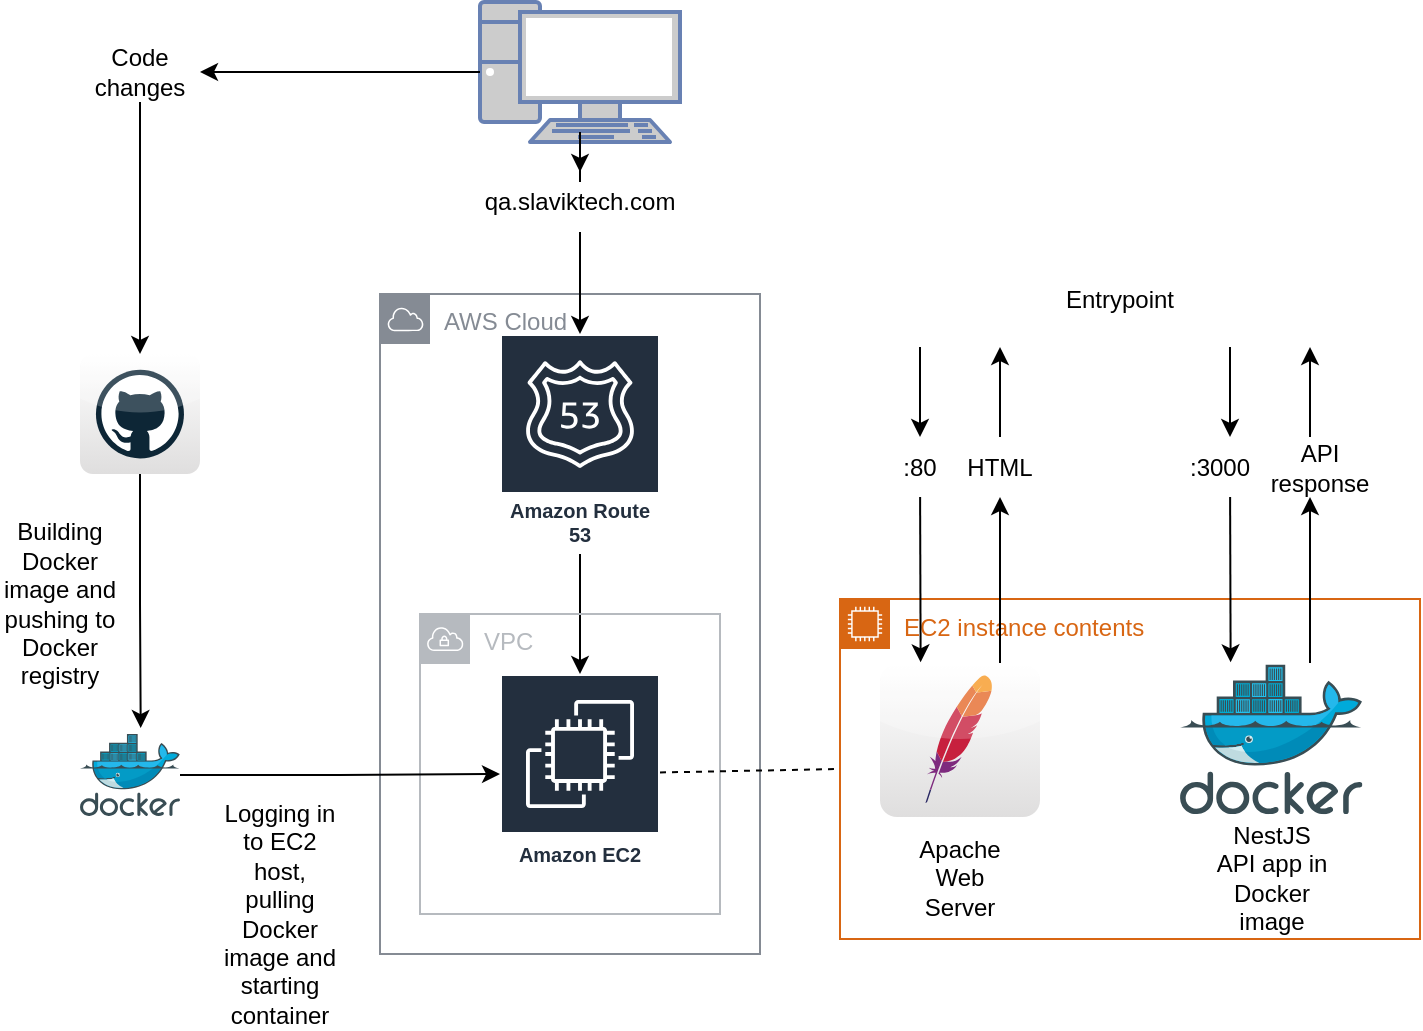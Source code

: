 <mxfile version="24.6.4" type="device">
  <diagram name="Page-1" id="Rv6F9Ge6qWUmq-RdtI9i">
    <mxGraphModel dx="1194" dy="824" grid="1" gridSize="10" guides="1" tooltips="1" connect="1" arrows="1" fold="1" page="1" pageScale="1" pageWidth="980" pageHeight="690" math="0" shadow="0">
      <root>
        <mxCell id="0" />
        <mxCell id="1" parent="0" />
        <mxCell id="XBOCFodwVPQMhRsivG7R-1" value="" style="dashed=0;outlineConnect=0;html=1;align=center;labelPosition=center;verticalLabelPosition=bottom;verticalAlign=top;shape=mxgraph.webicons.github;gradientColor=#DFDEDE" vertex="1" parent="1">
          <mxGeometry x="50" y="260" width="60" height="60" as="geometry" />
        </mxCell>
        <mxCell id="XBOCFodwVPQMhRsivG7R-2" value="AWS Cloud" style="sketch=0;outlineConnect=0;gradientColor=none;html=1;whiteSpace=wrap;fontSize=12;fontStyle=0;shape=mxgraph.aws4.group;grIcon=mxgraph.aws4.group_aws_cloud;strokeColor=#858B94;fillColor=none;verticalAlign=top;align=left;spacingLeft=30;fontColor=#858B94;dashed=0;" vertex="1" parent="1">
          <mxGeometry x="200" y="230" width="190" height="330" as="geometry" />
        </mxCell>
        <mxCell id="XBOCFodwVPQMhRsivG7R-13" style="edgeStyle=orthogonalEdgeStyle;rounded=0;orthogonalLoop=1;jettySize=auto;html=1;" edge="1" parent="1" source="XBOCFodwVPQMhRsivG7R-35" target="XBOCFodwVPQMhRsivG7R-1">
          <mxGeometry relative="1" as="geometry" />
        </mxCell>
        <mxCell id="XBOCFodwVPQMhRsivG7R-15" style="edgeStyle=orthogonalEdgeStyle;rounded=0;orthogonalLoop=1;jettySize=auto;html=1;" edge="1" parent="1" source="XBOCFodwVPQMhRsivG7R-18" target="XBOCFodwVPQMhRsivG7R-4">
          <mxGeometry relative="1" as="geometry" />
        </mxCell>
        <mxCell id="XBOCFodwVPQMhRsivG7R-3" value="" style="fontColor=#0066CC;verticalAlign=top;verticalLabelPosition=bottom;labelPosition=center;align=center;html=1;outlineConnect=0;fillColor=#CCCCCC;strokeColor=#6881B3;gradientColor=none;gradientDirection=north;strokeWidth=2;shape=mxgraph.networks.pc;" vertex="1" parent="1">
          <mxGeometry x="250" y="84" width="100" height="70" as="geometry" />
        </mxCell>
        <mxCell id="XBOCFodwVPQMhRsivG7R-16" style="edgeStyle=orthogonalEdgeStyle;rounded=0;orthogonalLoop=1;jettySize=auto;html=1;" edge="1" parent="1" source="XBOCFodwVPQMhRsivG7R-4" target="XBOCFodwVPQMhRsivG7R-6">
          <mxGeometry relative="1" as="geometry" />
        </mxCell>
        <mxCell id="XBOCFodwVPQMhRsivG7R-4" value="Amazon Route 53" style="sketch=0;outlineConnect=0;fontColor=#232F3E;gradientColor=none;strokeColor=#ffffff;fillColor=#232F3E;dashed=0;verticalLabelPosition=middle;verticalAlign=bottom;align=center;html=1;whiteSpace=wrap;fontSize=10;fontStyle=1;spacing=3;shape=mxgraph.aws4.productIcon;prIcon=mxgraph.aws4.route_53;" vertex="1" parent="1">
          <mxGeometry x="260" y="250" width="80" height="110" as="geometry" />
        </mxCell>
        <mxCell id="XBOCFodwVPQMhRsivG7R-5" value="VPC" style="sketch=0;outlineConnect=0;gradientColor=none;html=1;whiteSpace=wrap;fontSize=12;fontStyle=0;shape=mxgraph.aws4.group;grIcon=mxgraph.aws4.group_vpc;strokeColor=#B6BABF;fillColor=none;verticalAlign=top;align=left;spacingLeft=30;fontColor=#B6BABF;dashed=0;" vertex="1" parent="1">
          <mxGeometry x="220" y="390" width="150" height="150" as="geometry" />
        </mxCell>
        <mxCell id="XBOCFodwVPQMhRsivG7R-6" value="Amazon EC2" style="sketch=0;outlineConnect=0;fontColor=#232F3E;gradientColor=none;strokeColor=#ffffff;fillColor=#232F3E;dashed=0;verticalLabelPosition=middle;verticalAlign=bottom;align=center;html=1;whiteSpace=wrap;fontSize=10;fontStyle=1;spacing=3;shape=mxgraph.aws4.productIcon;prIcon=mxgraph.aws4.ec2;" vertex="1" parent="1">
          <mxGeometry x="260" y="420" width="80" height="100" as="geometry" />
        </mxCell>
        <mxCell id="XBOCFodwVPQMhRsivG7R-14" style="edgeStyle=orthogonalEdgeStyle;rounded=0;orthogonalLoop=1;jettySize=auto;html=1;" edge="1" parent="1" source="XBOCFodwVPQMhRsivG7R-7" target="XBOCFodwVPQMhRsivG7R-6">
          <mxGeometry relative="1" as="geometry" />
        </mxCell>
        <mxCell id="XBOCFodwVPQMhRsivG7R-7" value="" style="image;sketch=0;aspect=fixed;html=1;points=[];align=center;fontSize=12;image=img/lib/mscae/Docker.svg;" vertex="1" parent="1">
          <mxGeometry x="50" y="450" width="50" height="41" as="geometry" />
        </mxCell>
        <mxCell id="XBOCFodwVPQMhRsivG7R-8" value="EC2 instance contents" style="points=[[0,0],[0.25,0],[0.5,0],[0.75,0],[1,0],[1,0.25],[1,0.5],[1,0.75],[1,1],[0.75,1],[0.5,1],[0.25,1],[0,1],[0,0.75],[0,0.5],[0,0.25]];outlineConnect=0;gradientColor=none;html=1;whiteSpace=wrap;fontSize=12;fontStyle=0;container=1;pointerEvents=0;collapsible=0;recursiveResize=0;shape=mxgraph.aws4.group;grIcon=mxgraph.aws4.group_ec2_instance_contents;strokeColor=#D86613;fillColor=none;verticalAlign=top;align=left;spacingLeft=30;fontColor=#D86613;dashed=0;" vertex="1" parent="1">
          <mxGeometry x="430" y="382.5" width="290" height="170" as="geometry" />
        </mxCell>
        <mxCell id="XBOCFodwVPQMhRsivG7R-9" value="" style="dashed=0;outlineConnect=0;html=1;align=center;labelPosition=center;verticalLabelPosition=bottom;verticalAlign=top;shape=mxgraph.webicons.apache;gradientColor=#DFDEDE" vertex="1" parent="XBOCFodwVPQMhRsivG7R-8">
          <mxGeometry x="20" y="32.8" width="80" height="76.2" as="geometry" />
        </mxCell>
        <mxCell id="XBOCFodwVPQMhRsivG7R-10" value="" style="image;sketch=0;aspect=fixed;html=1;points=[];align=center;fontSize=12;image=img/lib/mscae/Docker.svg;" vertex="1" parent="XBOCFodwVPQMhRsivG7R-8">
          <mxGeometry x="170" y="32.8" width="91.22" height="74.8" as="geometry" />
        </mxCell>
        <mxCell id="XBOCFodwVPQMhRsivG7R-39" value="Apache Web Server" style="text;html=1;align=center;verticalAlign=middle;whiteSpace=wrap;rounded=0;" vertex="1" parent="XBOCFodwVPQMhRsivG7R-8">
          <mxGeometry x="30" y="124" width="60" height="30" as="geometry" />
        </mxCell>
        <mxCell id="XBOCFodwVPQMhRsivG7R-11" style="edgeStyle=orthogonalEdgeStyle;rounded=0;orthogonalLoop=1;jettySize=auto;html=1;exitX=0.5;exitY=1;exitDx=0;exitDy=0;" edge="1" parent="XBOCFodwVPQMhRsivG7R-8">
          <mxGeometry relative="1" as="geometry">
            <mxPoint x="165" y="169" as="sourcePoint" />
            <mxPoint x="165" y="169" as="targetPoint" />
          </mxGeometry>
        </mxCell>
        <mxCell id="XBOCFodwVPQMhRsivG7R-20" value="" style="endArrow=classic;html=1;rounded=0;entryX=-0.036;entryY=-0.011;entryDx=0;entryDy=0;entryPerimeter=0;" edge="1" parent="XBOCFodwVPQMhRsivG7R-8" source="XBOCFodwVPQMhRsivG7R-24">
          <mxGeometry width="50" height="50" relative="1" as="geometry">
            <mxPoint x="40" y="-126" as="sourcePoint" />
            <mxPoint x="40.314" y="31.674" as="targetPoint" />
          </mxGeometry>
        </mxCell>
        <mxCell id="XBOCFodwVPQMhRsivG7R-21" value="" style="endArrow=classic;html=1;rounded=0;entryX=-0.036;entryY=-0.011;entryDx=0;entryDy=0;entryPerimeter=0;" edge="1" parent="XBOCFodwVPQMhRsivG7R-8" source="XBOCFodwVPQMhRsivG7R-26">
          <mxGeometry width="50" height="50" relative="1" as="geometry">
            <mxPoint x="80" y="32" as="sourcePoint" />
            <mxPoint x="80" y="-126" as="targetPoint" />
          </mxGeometry>
        </mxCell>
        <mxCell id="XBOCFodwVPQMhRsivG7R-23" value="" style="endArrow=classic;html=1;rounded=0;entryX=0.5;entryY=0;entryDx=0;entryDy=0;" edge="1" parent="XBOCFodwVPQMhRsivG7R-8" target="XBOCFodwVPQMhRsivG7R-24">
          <mxGeometry width="50" height="50" relative="1" as="geometry">
            <mxPoint x="40" y="-126" as="sourcePoint" />
            <mxPoint x="40.314" y="31.674" as="targetPoint" />
          </mxGeometry>
        </mxCell>
        <mxCell id="XBOCFodwVPQMhRsivG7R-24" value=":80" style="text;html=1;align=center;verticalAlign=middle;whiteSpace=wrap;rounded=0;" vertex="1" parent="XBOCFodwVPQMhRsivG7R-8">
          <mxGeometry x="10" y="-81" width="60" height="30" as="geometry" />
        </mxCell>
        <mxCell id="XBOCFodwVPQMhRsivG7R-25" value="" style="endArrow=classic;html=1;rounded=0;entryX=0.5;entryY=1;entryDx=0;entryDy=0;" edge="1" parent="XBOCFodwVPQMhRsivG7R-8" target="XBOCFodwVPQMhRsivG7R-26">
          <mxGeometry width="50" height="50" relative="1" as="geometry">
            <mxPoint x="80" y="32" as="sourcePoint" />
            <mxPoint x="80" y="-126" as="targetPoint" />
          </mxGeometry>
        </mxCell>
        <mxCell id="XBOCFodwVPQMhRsivG7R-26" value="HTML" style="text;html=1;align=center;verticalAlign=middle;whiteSpace=wrap;rounded=0;" vertex="1" parent="XBOCFodwVPQMhRsivG7R-8">
          <mxGeometry x="50" y="-81" width="60" height="30" as="geometry" />
        </mxCell>
        <mxCell id="XBOCFodwVPQMhRsivG7R-28" value="" style="endArrow=classic;html=1;rounded=0;entryX=-0.036;entryY=-0.011;entryDx=0;entryDy=0;entryPerimeter=0;" edge="1" parent="XBOCFodwVPQMhRsivG7R-8">
          <mxGeometry width="50" height="50" relative="1" as="geometry">
            <mxPoint x="195.048" y="-51" as="sourcePoint" />
            <mxPoint x="195.314" y="31.674" as="targetPoint" />
          </mxGeometry>
        </mxCell>
        <mxCell id="XBOCFodwVPQMhRsivG7R-29" value="" style="endArrow=classic;html=1;rounded=0;entryX=-0.036;entryY=-0.011;entryDx=0;entryDy=0;entryPerimeter=0;" edge="1" parent="XBOCFodwVPQMhRsivG7R-8">
          <mxGeometry width="50" height="50" relative="1" as="geometry">
            <mxPoint x="235" y="-81" as="sourcePoint" />
            <mxPoint x="235" y="-126" as="targetPoint" />
          </mxGeometry>
        </mxCell>
        <mxCell id="XBOCFodwVPQMhRsivG7R-30" value="" style="endArrow=classic;html=1;rounded=0;entryX=0.5;entryY=0;entryDx=0;entryDy=0;" edge="1" parent="XBOCFodwVPQMhRsivG7R-8">
          <mxGeometry width="50" height="50" relative="1" as="geometry">
            <mxPoint x="195" y="-126" as="sourcePoint" />
            <mxPoint x="195" y="-81" as="targetPoint" />
          </mxGeometry>
        </mxCell>
        <mxCell id="XBOCFodwVPQMhRsivG7R-32" value="" style="endArrow=classic;html=1;rounded=0;entryX=0.5;entryY=1;entryDx=0;entryDy=0;" edge="1" parent="XBOCFodwVPQMhRsivG7R-8">
          <mxGeometry width="50" height="50" relative="1" as="geometry">
            <mxPoint x="235" y="32" as="sourcePoint" />
            <mxPoint x="235" y="-51" as="targetPoint" />
          </mxGeometry>
        </mxCell>
        <mxCell id="XBOCFodwVPQMhRsivG7R-41" value="NestJS API app in Docker image" style="text;html=1;align=center;verticalAlign=middle;whiteSpace=wrap;rounded=0;" vertex="1" parent="XBOCFodwVPQMhRsivG7R-8">
          <mxGeometry x="185.61" y="124" width="60" height="30" as="geometry" />
        </mxCell>
        <mxCell id="XBOCFodwVPQMhRsivG7R-12" style="edgeStyle=orthogonalEdgeStyle;rounded=0;orthogonalLoop=1;jettySize=auto;html=1;entryX=0.607;entryY=-0.073;entryDx=0;entryDy=0;entryPerimeter=0;" edge="1" parent="1" source="XBOCFodwVPQMhRsivG7R-1" target="XBOCFodwVPQMhRsivG7R-7">
          <mxGeometry relative="1" as="geometry" />
        </mxCell>
        <mxCell id="XBOCFodwVPQMhRsivG7R-17" value="" style="edgeStyle=orthogonalEdgeStyle;rounded=0;orthogonalLoop=1;jettySize=auto;html=1;" edge="1" parent="1" source="XBOCFodwVPQMhRsivG7R-3" target="XBOCFodwVPQMhRsivG7R-18">
          <mxGeometry relative="1" as="geometry">
            <mxPoint x="300" y="154" as="sourcePoint" />
            <mxPoint x="300" y="253" as="targetPoint" />
          </mxGeometry>
        </mxCell>
        <mxCell id="XBOCFodwVPQMhRsivG7R-18" value="qa.slaviktech.com" style="text;html=1;align=center;verticalAlign=middle;whiteSpace=wrap;rounded=0;" vertex="1" parent="1">
          <mxGeometry x="270" y="169" width="60" height="30" as="geometry" />
        </mxCell>
        <mxCell id="XBOCFodwVPQMhRsivG7R-19" value="" style="endArrow=none;dashed=1;html=1;rounded=0;entryX=0;entryY=0.5;entryDx=0;entryDy=0;" edge="1" parent="1" source="XBOCFodwVPQMhRsivG7R-6" target="XBOCFodwVPQMhRsivG7R-8">
          <mxGeometry width="50" height="50" relative="1" as="geometry">
            <mxPoint x="540" y="470" as="sourcePoint" />
            <mxPoint x="590" y="420" as="targetPoint" />
          </mxGeometry>
        </mxCell>
        <mxCell id="XBOCFodwVPQMhRsivG7R-34" value="" style="edgeStyle=orthogonalEdgeStyle;rounded=0;orthogonalLoop=1;jettySize=auto;html=1;" edge="1" parent="1" source="XBOCFodwVPQMhRsivG7R-3" target="XBOCFodwVPQMhRsivG7R-35">
          <mxGeometry relative="1" as="geometry">
            <mxPoint x="250" y="119" as="sourcePoint" />
            <mxPoint x="70" y="284" as="targetPoint" />
          </mxGeometry>
        </mxCell>
        <mxCell id="XBOCFodwVPQMhRsivG7R-35" value="Code changes" style="text;html=1;align=center;verticalAlign=middle;whiteSpace=wrap;rounded=0;" vertex="1" parent="1">
          <mxGeometry x="50" y="104" width="60" height="30" as="geometry" />
        </mxCell>
        <mxCell id="XBOCFodwVPQMhRsivG7R-36" value="Entrypoint" style="text;html=1;align=center;verticalAlign=middle;whiteSpace=wrap;rounded=0;" vertex="1" parent="1">
          <mxGeometry x="540" y="217.5" width="60" height="30" as="geometry" />
        </mxCell>
        <mxCell id="XBOCFodwVPQMhRsivG7R-37" value="Building Docker image and pushing to Docker registry" style="text;html=1;align=center;verticalAlign=middle;whiteSpace=wrap;rounded=0;" vertex="1" parent="1">
          <mxGeometry x="10" y="370" width="60" height="30" as="geometry" />
        </mxCell>
        <mxCell id="XBOCFodwVPQMhRsivG7R-38" value="Logging in to EC2 host, pulling Docker image and starting container" style="text;html=1;align=center;verticalAlign=middle;whiteSpace=wrap;rounded=0;" vertex="1" parent="1">
          <mxGeometry x="120" y="525" width="60" height="30" as="geometry" />
        </mxCell>
        <mxCell id="XBOCFodwVPQMhRsivG7R-31" value=":3000" style="text;html=1;align=center;verticalAlign=middle;whiteSpace=wrap;rounded=0;" vertex="1" parent="1">
          <mxGeometry x="590" y="301.5" width="60" height="30" as="geometry" />
        </mxCell>
        <mxCell id="XBOCFodwVPQMhRsivG7R-33" value="API response" style="text;html=1;align=center;verticalAlign=middle;whiteSpace=wrap;rounded=0;" vertex="1" parent="1">
          <mxGeometry x="640" y="301.5" width="60" height="30" as="geometry" />
        </mxCell>
      </root>
    </mxGraphModel>
  </diagram>
</mxfile>
